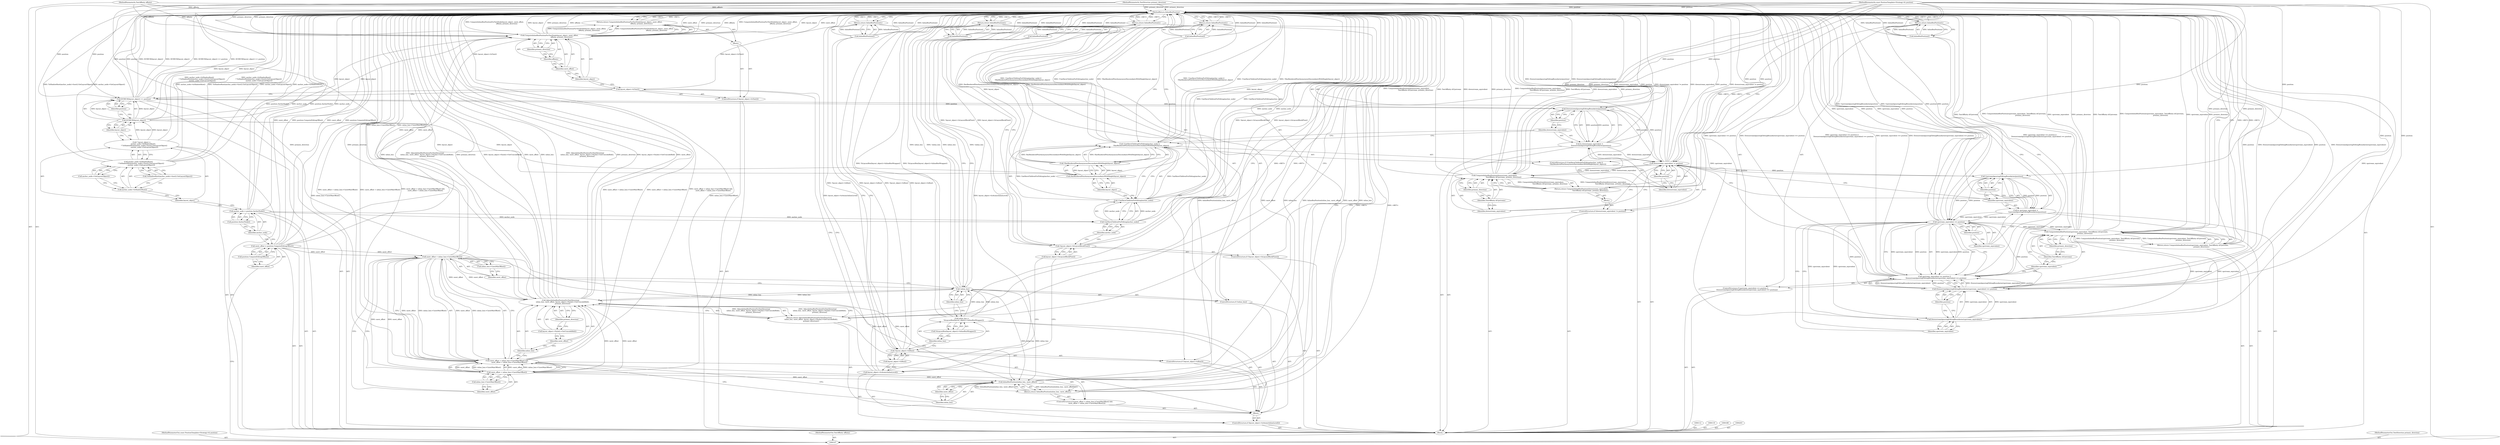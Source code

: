 digraph "0_Chrome_965bbf35c6645b47427b236cf49d696faf7d306a" {
"1000224" [label="(MethodReturn,InlineBoxPosition)"];
"1000125" [label="(Call,anchor_node->GetLayoutObject())"];
"1000126" [label="(Call,DCHECK(layout_object) << position)"];
"1000127" [label="(Call,DCHECK(layout_object))"];
"1000129" [label="(Identifier,position)"];
"1000128" [label="(Identifier,layout_object)"];
"1000130" [label="(ControlStructure,if (layout_object->IsText()))"];
"1000132" [label="(Block,)"];
"1000131" [label="(Call,layout_object->IsText())"];
"1000134" [label="(Call,ComputeInlineBoxPositionForTextNode(layout_object, caret_offset,\n                                                affinity, primary_direction))"];
"1000133" [label="(Return,return ComputeInlineBoxPositionForTextNode(layout_object, caret_offset,\n                                                affinity, primary_direction);)"];
"1000135" [label="(Identifier,layout_object)"];
"1000136" [label="(Identifier,caret_offset)"];
"1000137" [label="(Identifier,affinity)"];
"1000138" [label="(Identifier,primary_direction)"];
"1000139" [label="(ControlStructure,if (layout_object->IsAtomicInlineLevel()))"];
"1000141" [label="(Block,)"];
"1000140" [label="(Call,layout_object->IsAtomicInlineLevel())"];
"1000108" [label="(MethodParameterIn,const PositionTemplate<Strategy>& position)"];
"1000366" [label="(MethodParameterOut,const PositionTemplate<Strategy>& position)"];
"1000142" [label="(ControlStructure,if (!layout_object->IsBox()))"];
"1000143" [label="(Call,!layout_object->IsBox())"];
"1000144" [label="(Call,layout_object->IsBox())"];
"1000146" [label="(Call,InlineBoxPosition())"];
"1000145" [label="(Return,return InlineBoxPosition();)"];
"1000147" [label="(Call,inline_box =\n        ToLayoutBox(layout_object)->InlineBoxWrapper())"];
"1000148" [label="(Identifier,inline_box)"];
"1000149" [label="(Call,ToLayoutBox(layout_object)->InlineBoxWrapper())"];
"1000150" [label="(ControlStructure,if (!inline_box))"];
"1000151" [label="(Call,!inline_box)"];
"1000152" [label="(Identifier,inline_box)"];
"1000154" [label="(Call,InlineBoxPosition())"];
"1000153" [label="(Return,return InlineBoxPosition();)"];
"1000159" [label="(Call,inline_box->CaretMinOffset())"];
"1000155" [label="(ControlStructure,if ((caret_offset > inline_box->CaretMinOffset() &&\n         caret_offset < inline_box->CaretMaxOffset())))"];
"1000156" [label="(Call,caret_offset > inline_box->CaretMinOffset() &&\n         caret_offset < inline_box->CaretMaxOffset())"];
"1000157" [label="(Call,caret_offset > inline_box->CaretMinOffset())"];
"1000158" [label="(Identifier,caret_offset)"];
"1000162" [label="(Call,inline_box->CaretMaxOffset())"];
"1000160" [label="(Call,caret_offset < inline_box->CaretMaxOffset())"];
"1000161" [label="(Identifier,caret_offset)"];
"1000164" [label="(Call,InlineBoxPosition(inline_box, caret_offset))"];
"1000165" [label="(Identifier,inline_box)"];
"1000166" [label="(Identifier,caret_offset)"];
"1000163" [label="(Return,return InlineBoxPosition(inline_box, caret_offset);)"];
"1000109" [label="(MethodParameterIn,TextAffinity affinity)"];
"1000367" [label="(MethodParameterOut,TextAffinity affinity)"];
"1000168" [label="(Call,AdjustInlineBoxPositionForTextDirection(\n        inline_box, caret_offset, layout_object->Style()->GetUnicodeBidi(),\n        primary_direction))"];
"1000167" [label="(Return,return AdjustInlineBoxPositionForTextDirection(\n        inline_box, caret_offset, layout_object->Style()->GetUnicodeBidi(),\n        primary_direction);)"];
"1000170" [label="(Identifier,caret_offset)"];
"1000171" [label="(Call,layout_object->Style()->GetUnicodeBidi())"];
"1000169" [label="(Identifier,inline_box)"];
"1000172" [label="(Identifier,primary_direction)"];
"1000173" [label="(ControlStructure,if (!layout_object->IsLayoutBlockFlow()))"];
"1000174" [label="(Call,!layout_object->IsLayoutBlockFlow())"];
"1000175" [label="(Call,layout_object->IsLayoutBlockFlow())"];
"1000177" [label="(Call,InlineBoxPosition())"];
"1000176" [label="(Return,return InlineBoxPosition();)"];
"1000178" [label="(ControlStructure,if (!CanHaveChildrenForEditing(anchor_node) ||\n      !HasRenderedNonAnonymousDescendantsWithHeight(layout_object)))"];
"1000182" [label="(Identifier,anchor_node)"];
"1000179" [label="(Call,!CanHaveChildrenForEditing(anchor_node) ||\n      !HasRenderedNonAnonymousDescendantsWithHeight(layout_object))"];
"1000180" [label="(Call,!CanHaveChildrenForEditing(anchor_node))"];
"1000181" [label="(Call,CanHaveChildrenForEditing(anchor_node))"];
"1000185" [label="(Identifier,layout_object)"];
"1000183" [label="(Call,!HasRenderedNonAnonymousDescendantsWithHeight(layout_object))"];
"1000184" [label="(Call,HasRenderedNonAnonymousDescendantsWithHeight(layout_object))"];
"1000111" [label="(Block,)"];
"1000110" [label="(MethodParameterIn,TextDirection primary_direction)"];
"1000368" [label="(MethodParameterOut,TextDirection primary_direction)"];
"1000187" [label="(Call,InlineBoxPosition())"];
"1000186" [label="(Return,return InlineBoxPosition();)"];
"1000189" [label="(Call,& downstream_equivalent =\n      DownstreamIgnoringEditingBoundaries(position))"];
"1000190" [label="(Identifier,downstream_equivalent)"];
"1000192" [label="(Identifier,position)"];
"1000191" [label="(Call,DownstreamIgnoringEditingBoundaries(position))"];
"1000193" [label="(ControlStructure,if (downstream_equivalent != position))"];
"1000196" [label="(Identifier,position)"];
"1000197" [label="(Block,)"];
"1000194" [label="(Call,downstream_equivalent != position)"];
"1000195" [label="(Identifier,downstream_equivalent)"];
"1000199" [label="(Call,ComputeInlineBoxPosition(downstream_equivalent,\n                                    TextAffinity::kUpstream, primary_direction))"];
"1000200" [label="(Identifier,downstream_equivalent)"];
"1000198" [label="(Return,return ComputeInlineBoxPosition(downstream_equivalent,\n                                    TextAffinity::kUpstream, primary_direction);)"];
"1000115" [label="(Call,position.ComputeEditingOffset())"];
"1000113" [label="(Call,caret_offset = position.ComputeEditingOffset())"];
"1000114" [label="(Identifier,caret_offset)"];
"1000201" [label="(Identifier,TextAffinity::kUpstream)"];
"1000202" [label="(Identifier,primary_direction)"];
"1000204" [label="(Call,& upstream_equivalent =\n      UpstreamIgnoringEditingBoundaries(position))"];
"1000205" [label="(Identifier,upstream_equivalent)"];
"1000207" [label="(Identifier,position)"];
"1000206" [label="(Call,UpstreamIgnoringEditingBoundaries(position))"];
"1000208" [label="(ControlStructure,if (upstream_equivalent == position ||\n      DownstreamIgnoringEditingBoundaries(upstream_equivalent) == position))"];
"1000212" [label="(Identifier,position)"];
"1000209" [label="(Call,upstream_equivalent == position ||\n      DownstreamIgnoringEditingBoundaries(upstream_equivalent) == position)"];
"1000210" [label="(Call,upstream_equivalent == position)"];
"1000211" [label="(Identifier,upstream_equivalent)"];
"1000215" [label="(Identifier,upstream_equivalent)"];
"1000213" [label="(Call,DownstreamIgnoringEditingBoundaries(upstream_equivalent) == position)"];
"1000214" [label="(Call,DownstreamIgnoringEditingBoundaries(upstream_equivalent))"];
"1000216" [label="(Identifier,position)"];
"1000218" [label="(Call,InlineBoxPosition())"];
"1000217" [label="(Return,return InlineBoxPosition();)"];
"1000219" [label="(Return,return ComputeInlineBoxPosition(upstream_equivalent, TextAffinity::kUpstream,\n                                  primary_direction);)"];
"1000221" [label="(Identifier,upstream_equivalent)"];
"1000222" [label="(Identifier,TextAffinity::kUpstream)"];
"1000220" [label="(Call,ComputeInlineBoxPosition(upstream_equivalent, TextAffinity::kUpstream,\n                                  primary_direction))"];
"1000223" [label="(Identifier,primary_direction)"];
"1000116" [label="(Call,anchor_node = position.AnchorNode())"];
"1000117" [label="(Identifier,anchor_node)"];
"1000118" [label="(Call,position.AnchorNode())"];
"1000120" [label="(Call,* layout_object =\n      anchor_node->IsShadowRoot()\n          ? ToShadowRoot(anchor_node)->host().GetLayoutObject()\n          : anchor_node->GetLayoutObject())"];
"1000121" [label="(Identifier,layout_object)"];
"1000122" [label="(Call,anchor_node->IsShadowRoot()\n          ? ToShadowRoot(anchor_node)->host().GetLayoutObject()\n          : anchor_node->GetLayoutObject())"];
"1000123" [label="(Call,anchor_node->IsShadowRoot())"];
"1000124" [label="(Call,ToShadowRoot(anchor_node)->host().GetLayoutObject())"];
"1000224" -> "1000107"  [label="AST: "];
"1000224" -> "1000133"  [label="CFG: "];
"1000224" -> "1000145"  [label="CFG: "];
"1000224" -> "1000153"  [label="CFG: "];
"1000224" -> "1000163"  [label="CFG: "];
"1000224" -> "1000167"  [label="CFG: "];
"1000224" -> "1000176"  [label="CFG: "];
"1000224" -> "1000186"  [label="CFG: "];
"1000224" -> "1000198"  [label="CFG: "];
"1000224" -> "1000217"  [label="CFG: "];
"1000224" -> "1000219"  [label="CFG: "];
"1000153" -> "1000224"  [label="DDG: <RET>"];
"1000198" -> "1000224"  [label="DDG: <RET>"];
"1000133" -> "1000224"  [label="DDG: <RET>"];
"1000217" -> "1000224"  [label="DDG: <RET>"];
"1000186" -> "1000224"  [label="DDG: <RET>"];
"1000184" -> "1000224"  [label="DDG: layout_object"];
"1000168" -> "1000224"  [label="DDG: inline_box"];
"1000168" -> "1000224"  [label="DDG: AdjustInlineBoxPositionForTextDirection(\n        inline_box, caret_offset, layout_object->Style()->GetUnicodeBidi(),\n        primary_direction)"];
"1000168" -> "1000224"  [label="DDG: primary_direction"];
"1000168" -> "1000224"  [label="DDG: layout_object->Style()->GetUnicodeBidi()"];
"1000168" -> "1000224"  [label="DDG: caret_offset"];
"1000179" -> "1000224"  [label="DDG: !CanHaveChildrenForEditing(anchor_node) ||\n      !HasRenderedNonAnonymousDescendantsWithHeight(layout_object)"];
"1000179" -> "1000224"  [label="DDG: !CanHaveChildrenForEditing(anchor_node)"];
"1000179" -> "1000224"  [label="DDG: !HasRenderedNonAnonymousDescendantsWithHeight(layout_object)"];
"1000180" -> "1000224"  [label="DDG: CanHaveChildrenForEditing(anchor_node)"];
"1000126" -> "1000224"  [label="DDG: DCHECK(layout_object)"];
"1000126" -> "1000224"  [label="DDG: DCHECK(layout_object) << position"];
"1000126" -> "1000224"  [label="DDG: position"];
"1000116" -> "1000224"  [label="DDG: position.AnchorNode()"];
"1000116" -> "1000224"  [label="DDG: anchor_node"];
"1000199" -> "1000224"  [label="DDG: ComputeInlineBoxPosition(downstream_equivalent,\n                                    TextAffinity::kUpstream, primary_direction)"];
"1000199" -> "1000224"  [label="DDG: TextAffinity::kUpstream"];
"1000199" -> "1000224"  [label="DDG: downstream_equivalent"];
"1000199" -> "1000224"  [label="DDG: primary_direction"];
"1000181" -> "1000224"  [label="DDG: anchor_node"];
"1000157" -> "1000224"  [label="DDG: inline_box->CaretMinOffset()"];
"1000164" -> "1000224"  [label="DDG: InlineBoxPosition(inline_box, caret_offset)"];
"1000164" -> "1000224"  [label="DDG: caret_offset"];
"1000164" -> "1000224"  [label="DDG: inline_box"];
"1000187" -> "1000224"  [label="DDG: InlineBoxPosition()"];
"1000220" -> "1000224"  [label="DDG: upstream_equivalent"];
"1000220" -> "1000224"  [label="DDG: primary_direction"];
"1000220" -> "1000224"  [label="DDG: TextAffinity::kUpstream"];
"1000220" -> "1000224"  [label="DDG: ComputeInlineBoxPosition(upstream_equivalent, TextAffinity::kUpstream,\n                                  primary_direction)"];
"1000122" -> "1000224"  [label="DDG: anchor_node->GetLayoutObject()"];
"1000122" -> "1000224"  [label="DDG: anchor_node->IsShadowRoot()"];
"1000122" -> "1000224"  [label="DDG: ToShadowRoot(anchor_node)->host().GetLayoutObject()"];
"1000194" -> "1000224"  [label="DDG: downstream_equivalent != position"];
"1000194" -> "1000224"  [label="DDG: downstream_equivalent"];
"1000194" -> "1000224"  [label="DDG: position"];
"1000108" -> "1000224"  [label="DDG: position"];
"1000209" -> "1000224"  [label="DDG: upstream_equivalent == position ||\n      DownstreamIgnoringEditingBoundaries(upstream_equivalent) == position"];
"1000209" -> "1000224"  [label="DDG: upstream_equivalent == position"];
"1000209" -> "1000224"  [label="DDG: DownstreamIgnoringEditingBoundaries(upstream_equivalent) == position"];
"1000151" -> "1000224"  [label="DDG: !inline_box"];
"1000151" -> "1000224"  [label="DDG: inline_box"];
"1000213" -> "1000224"  [label="DDG: position"];
"1000213" -> "1000224"  [label="DDG: DownstreamIgnoringEditingBoundaries(upstream_equivalent)"];
"1000156" -> "1000224"  [label="DDG: caret_offset > inline_box->CaretMinOffset()"];
"1000156" -> "1000224"  [label="DDG: caret_offset < inline_box->CaretMaxOffset()"];
"1000156" -> "1000224"  [label="DDG: caret_offset > inline_box->CaretMinOffset() &&\n         caret_offset < inline_box->CaretMaxOffset()"];
"1000113" -> "1000224"  [label="DDG: caret_offset"];
"1000113" -> "1000224"  [label="DDG: position.ComputeEditingOffset()"];
"1000204" -> "1000224"  [label="DDG: UpstreamIgnoringEditingBoundaries(position)"];
"1000140" -> "1000224"  [label="DDG: layout_object->IsAtomicInlineLevel()"];
"1000183" -> "1000224"  [label="DDG: HasRenderedNonAnonymousDescendantsWithHeight(layout_object)"];
"1000143" -> "1000224"  [label="DDG: layout_object->IsBox()"];
"1000143" -> "1000224"  [label="DDG: !layout_object->IsBox()"];
"1000134" -> "1000224"  [label="DDG: ComputeInlineBoxPositionForTextNode(layout_object, caret_offset,\n                                                affinity, primary_direction)"];
"1000134" -> "1000224"  [label="DDG: layout_object"];
"1000134" -> "1000224"  [label="DDG: caret_offset"];
"1000134" -> "1000224"  [label="DDG: primary_direction"];
"1000134" -> "1000224"  [label="DDG: affinity"];
"1000189" -> "1000224"  [label="DDG: DownstreamIgnoringEditingBoundaries(position)"];
"1000218" -> "1000224"  [label="DDG: InlineBoxPosition()"];
"1000147" -> "1000224"  [label="DDG: ToLayoutBox(layout_object)->InlineBoxWrapper()"];
"1000210" -> "1000224"  [label="DDG: position"];
"1000210" -> "1000224"  [label="DDG: upstream_equivalent"];
"1000154" -> "1000224"  [label="DDG: InlineBoxPosition()"];
"1000110" -> "1000224"  [label="DDG: primary_direction"];
"1000120" -> "1000224"  [label="DDG: anchor_node->IsShadowRoot()\n          ? ToShadowRoot(anchor_node)->host().GetLayoutObject()\n          : anchor_node->GetLayoutObject()"];
"1000214" -> "1000224"  [label="DDG: upstream_equivalent"];
"1000177" -> "1000224"  [label="DDG: InlineBoxPosition()"];
"1000127" -> "1000224"  [label="DDG: layout_object"];
"1000160" -> "1000224"  [label="DDG: inline_box->CaretMaxOffset()"];
"1000146" -> "1000224"  [label="DDG: InlineBoxPosition()"];
"1000174" -> "1000224"  [label="DDG: !layout_object->IsLayoutBlockFlow()"];
"1000174" -> "1000224"  [label="DDG: layout_object->IsLayoutBlockFlow()"];
"1000109" -> "1000224"  [label="DDG: affinity"];
"1000131" -> "1000224"  [label="DDG: layout_object->IsText()"];
"1000145" -> "1000224"  [label="DDG: <RET>"];
"1000219" -> "1000224"  [label="DDG: <RET>"];
"1000163" -> "1000224"  [label="DDG: <RET>"];
"1000176" -> "1000224"  [label="DDG: <RET>"];
"1000167" -> "1000224"  [label="DDG: <RET>"];
"1000125" -> "1000122"  [label="AST: "];
"1000125" -> "1000123"  [label="CFG: "];
"1000122" -> "1000125"  [label="CFG: "];
"1000126" -> "1000111"  [label="AST: "];
"1000126" -> "1000129"  [label="CFG: "];
"1000127" -> "1000126"  [label="AST: "];
"1000129" -> "1000126"  [label="AST: "];
"1000131" -> "1000126"  [label="CFG: "];
"1000126" -> "1000224"  [label="DDG: DCHECK(layout_object)"];
"1000126" -> "1000224"  [label="DDG: DCHECK(layout_object) << position"];
"1000126" -> "1000224"  [label="DDG: position"];
"1000127" -> "1000126"  [label="DDG: layout_object"];
"1000108" -> "1000126"  [label="DDG: position"];
"1000126" -> "1000191"  [label="DDG: position"];
"1000127" -> "1000126"  [label="AST: "];
"1000127" -> "1000128"  [label="CFG: "];
"1000128" -> "1000127"  [label="AST: "];
"1000129" -> "1000127"  [label="CFG: "];
"1000127" -> "1000224"  [label="DDG: layout_object"];
"1000127" -> "1000126"  [label="DDG: layout_object"];
"1000120" -> "1000127"  [label="DDG: layout_object"];
"1000127" -> "1000134"  [label="DDG: layout_object"];
"1000127" -> "1000184"  [label="DDG: layout_object"];
"1000129" -> "1000126"  [label="AST: "];
"1000129" -> "1000127"  [label="CFG: "];
"1000126" -> "1000129"  [label="CFG: "];
"1000128" -> "1000127"  [label="AST: "];
"1000128" -> "1000120"  [label="CFG: "];
"1000127" -> "1000128"  [label="CFG: "];
"1000130" -> "1000111"  [label="AST: "];
"1000131" -> "1000130"  [label="AST: "];
"1000132" -> "1000130"  [label="AST: "];
"1000132" -> "1000130"  [label="AST: "];
"1000133" -> "1000132"  [label="AST: "];
"1000131" -> "1000130"  [label="AST: "];
"1000131" -> "1000126"  [label="CFG: "];
"1000135" -> "1000131"  [label="CFG: "];
"1000140" -> "1000131"  [label="CFG: "];
"1000131" -> "1000224"  [label="DDG: layout_object->IsText()"];
"1000134" -> "1000133"  [label="AST: "];
"1000134" -> "1000138"  [label="CFG: "];
"1000135" -> "1000134"  [label="AST: "];
"1000136" -> "1000134"  [label="AST: "];
"1000137" -> "1000134"  [label="AST: "];
"1000138" -> "1000134"  [label="AST: "];
"1000133" -> "1000134"  [label="CFG: "];
"1000134" -> "1000224"  [label="DDG: ComputeInlineBoxPositionForTextNode(layout_object, caret_offset,\n                                                affinity, primary_direction)"];
"1000134" -> "1000224"  [label="DDG: layout_object"];
"1000134" -> "1000224"  [label="DDG: caret_offset"];
"1000134" -> "1000224"  [label="DDG: primary_direction"];
"1000134" -> "1000224"  [label="DDG: affinity"];
"1000134" -> "1000133"  [label="DDG: ComputeInlineBoxPositionForTextNode(layout_object, caret_offset,\n                                                affinity, primary_direction)"];
"1000127" -> "1000134"  [label="DDG: layout_object"];
"1000113" -> "1000134"  [label="DDG: caret_offset"];
"1000109" -> "1000134"  [label="DDG: affinity"];
"1000110" -> "1000134"  [label="DDG: primary_direction"];
"1000133" -> "1000132"  [label="AST: "];
"1000133" -> "1000134"  [label="CFG: "];
"1000134" -> "1000133"  [label="AST: "];
"1000224" -> "1000133"  [label="CFG: "];
"1000133" -> "1000224"  [label="DDG: <RET>"];
"1000134" -> "1000133"  [label="DDG: ComputeInlineBoxPositionForTextNode(layout_object, caret_offset,\n                                                affinity, primary_direction)"];
"1000135" -> "1000134"  [label="AST: "];
"1000135" -> "1000131"  [label="CFG: "];
"1000136" -> "1000135"  [label="CFG: "];
"1000136" -> "1000134"  [label="AST: "];
"1000136" -> "1000135"  [label="CFG: "];
"1000137" -> "1000136"  [label="CFG: "];
"1000137" -> "1000134"  [label="AST: "];
"1000137" -> "1000136"  [label="CFG: "];
"1000138" -> "1000137"  [label="CFG: "];
"1000138" -> "1000134"  [label="AST: "];
"1000138" -> "1000137"  [label="CFG: "];
"1000134" -> "1000138"  [label="CFG: "];
"1000139" -> "1000111"  [label="AST: "];
"1000140" -> "1000139"  [label="AST: "];
"1000141" -> "1000139"  [label="AST: "];
"1000141" -> "1000139"  [label="AST: "];
"1000142" -> "1000141"  [label="AST: "];
"1000147" -> "1000141"  [label="AST: "];
"1000150" -> "1000141"  [label="AST: "];
"1000155" -> "1000141"  [label="AST: "];
"1000167" -> "1000141"  [label="AST: "];
"1000140" -> "1000139"  [label="AST: "];
"1000140" -> "1000131"  [label="CFG: "];
"1000144" -> "1000140"  [label="CFG: "];
"1000175" -> "1000140"  [label="CFG: "];
"1000140" -> "1000224"  [label="DDG: layout_object->IsAtomicInlineLevel()"];
"1000108" -> "1000107"  [label="AST: "];
"1000108" -> "1000224"  [label="DDG: position"];
"1000108" -> "1000126"  [label="DDG: position"];
"1000108" -> "1000191"  [label="DDG: position"];
"1000108" -> "1000194"  [label="DDG: position"];
"1000108" -> "1000206"  [label="DDG: position"];
"1000108" -> "1000210"  [label="DDG: position"];
"1000108" -> "1000213"  [label="DDG: position"];
"1000366" -> "1000107"  [label="AST: "];
"1000142" -> "1000141"  [label="AST: "];
"1000143" -> "1000142"  [label="AST: "];
"1000145" -> "1000142"  [label="AST: "];
"1000143" -> "1000142"  [label="AST: "];
"1000143" -> "1000144"  [label="CFG: "];
"1000144" -> "1000143"  [label="AST: "];
"1000146" -> "1000143"  [label="CFG: "];
"1000148" -> "1000143"  [label="CFG: "];
"1000143" -> "1000224"  [label="DDG: layout_object->IsBox()"];
"1000143" -> "1000224"  [label="DDG: !layout_object->IsBox()"];
"1000144" -> "1000143"  [label="AST: "];
"1000144" -> "1000140"  [label="CFG: "];
"1000143" -> "1000144"  [label="CFG: "];
"1000146" -> "1000145"  [label="AST: "];
"1000146" -> "1000143"  [label="CFG: "];
"1000145" -> "1000146"  [label="CFG: "];
"1000146" -> "1000224"  [label="DDG: InlineBoxPosition()"];
"1000146" -> "1000145"  [label="DDG: InlineBoxPosition()"];
"1000145" -> "1000142"  [label="AST: "];
"1000145" -> "1000146"  [label="CFG: "];
"1000146" -> "1000145"  [label="AST: "];
"1000224" -> "1000145"  [label="CFG: "];
"1000145" -> "1000224"  [label="DDG: <RET>"];
"1000146" -> "1000145"  [label="DDG: InlineBoxPosition()"];
"1000147" -> "1000141"  [label="AST: "];
"1000147" -> "1000149"  [label="CFG: "];
"1000148" -> "1000147"  [label="AST: "];
"1000149" -> "1000147"  [label="AST: "];
"1000152" -> "1000147"  [label="CFG: "];
"1000147" -> "1000224"  [label="DDG: ToLayoutBox(layout_object)->InlineBoxWrapper()"];
"1000147" -> "1000151"  [label="DDG: inline_box"];
"1000148" -> "1000147"  [label="AST: "];
"1000148" -> "1000143"  [label="CFG: "];
"1000149" -> "1000148"  [label="CFG: "];
"1000149" -> "1000147"  [label="AST: "];
"1000149" -> "1000148"  [label="CFG: "];
"1000147" -> "1000149"  [label="CFG: "];
"1000150" -> "1000141"  [label="AST: "];
"1000151" -> "1000150"  [label="AST: "];
"1000153" -> "1000150"  [label="AST: "];
"1000151" -> "1000150"  [label="AST: "];
"1000151" -> "1000152"  [label="CFG: "];
"1000152" -> "1000151"  [label="AST: "];
"1000154" -> "1000151"  [label="CFG: "];
"1000158" -> "1000151"  [label="CFG: "];
"1000151" -> "1000224"  [label="DDG: !inline_box"];
"1000151" -> "1000224"  [label="DDG: inline_box"];
"1000147" -> "1000151"  [label="DDG: inline_box"];
"1000151" -> "1000164"  [label="DDG: inline_box"];
"1000151" -> "1000168"  [label="DDG: inline_box"];
"1000152" -> "1000151"  [label="AST: "];
"1000152" -> "1000147"  [label="CFG: "];
"1000151" -> "1000152"  [label="CFG: "];
"1000154" -> "1000153"  [label="AST: "];
"1000154" -> "1000151"  [label="CFG: "];
"1000153" -> "1000154"  [label="CFG: "];
"1000154" -> "1000224"  [label="DDG: InlineBoxPosition()"];
"1000154" -> "1000153"  [label="DDG: InlineBoxPosition()"];
"1000153" -> "1000150"  [label="AST: "];
"1000153" -> "1000154"  [label="CFG: "];
"1000154" -> "1000153"  [label="AST: "];
"1000224" -> "1000153"  [label="CFG: "];
"1000153" -> "1000224"  [label="DDG: <RET>"];
"1000154" -> "1000153"  [label="DDG: InlineBoxPosition()"];
"1000159" -> "1000157"  [label="AST: "];
"1000159" -> "1000158"  [label="CFG: "];
"1000157" -> "1000159"  [label="CFG: "];
"1000155" -> "1000141"  [label="AST: "];
"1000156" -> "1000155"  [label="AST: "];
"1000163" -> "1000155"  [label="AST: "];
"1000156" -> "1000155"  [label="AST: "];
"1000156" -> "1000157"  [label="CFG: "];
"1000156" -> "1000160"  [label="CFG: "];
"1000157" -> "1000156"  [label="AST: "];
"1000160" -> "1000156"  [label="AST: "];
"1000165" -> "1000156"  [label="CFG: "];
"1000169" -> "1000156"  [label="CFG: "];
"1000156" -> "1000224"  [label="DDG: caret_offset > inline_box->CaretMinOffset()"];
"1000156" -> "1000224"  [label="DDG: caret_offset < inline_box->CaretMaxOffset()"];
"1000156" -> "1000224"  [label="DDG: caret_offset > inline_box->CaretMinOffset() &&\n         caret_offset < inline_box->CaretMaxOffset()"];
"1000157" -> "1000156"  [label="DDG: caret_offset"];
"1000157" -> "1000156"  [label="DDG: inline_box->CaretMinOffset()"];
"1000160" -> "1000156"  [label="DDG: caret_offset"];
"1000160" -> "1000156"  [label="DDG: inline_box->CaretMaxOffset()"];
"1000157" -> "1000156"  [label="AST: "];
"1000157" -> "1000159"  [label="CFG: "];
"1000158" -> "1000157"  [label="AST: "];
"1000159" -> "1000157"  [label="AST: "];
"1000161" -> "1000157"  [label="CFG: "];
"1000156" -> "1000157"  [label="CFG: "];
"1000157" -> "1000224"  [label="DDG: inline_box->CaretMinOffset()"];
"1000157" -> "1000156"  [label="DDG: caret_offset"];
"1000157" -> "1000156"  [label="DDG: inline_box->CaretMinOffset()"];
"1000113" -> "1000157"  [label="DDG: caret_offset"];
"1000157" -> "1000160"  [label="DDG: caret_offset"];
"1000157" -> "1000164"  [label="DDG: caret_offset"];
"1000157" -> "1000168"  [label="DDG: caret_offset"];
"1000158" -> "1000157"  [label="AST: "];
"1000158" -> "1000151"  [label="CFG: "];
"1000159" -> "1000158"  [label="CFG: "];
"1000162" -> "1000160"  [label="AST: "];
"1000162" -> "1000161"  [label="CFG: "];
"1000160" -> "1000162"  [label="CFG: "];
"1000160" -> "1000156"  [label="AST: "];
"1000160" -> "1000162"  [label="CFG: "];
"1000161" -> "1000160"  [label="AST: "];
"1000162" -> "1000160"  [label="AST: "];
"1000156" -> "1000160"  [label="CFG: "];
"1000160" -> "1000224"  [label="DDG: inline_box->CaretMaxOffset()"];
"1000160" -> "1000156"  [label="DDG: caret_offset"];
"1000160" -> "1000156"  [label="DDG: inline_box->CaretMaxOffset()"];
"1000157" -> "1000160"  [label="DDG: caret_offset"];
"1000160" -> "1000164"  [label="DDG: caret_offset"];
"1000160" -> "1000168"  [label="DDG: caret_offset"];
"1000161" -> "1000160"  [label="AST: "];
"1000161" -> "1000157"  [label="CFG: "];
"1000162" -> "1000161"  [label="CFG: "];
"1000164" -> "1000163"  [label="AST: "];
"1000164" -> "1000166"  [label="CFG: "];
"1000165" -> "1000164"  [label="AST: "];
"1000166" -> "1000164"  [label="AST: "];
"1000163" -> "1000164"  [label="CFG: "];
"1000164" -> "1000224"  [label="DDG: InlineBoxPosition(inline_box, caret_offset)"];
"1000164" -> "1000224"  [label="DDG: caret_offset"];
"1000164" -> "1000224"  [label="DDG: inline_box"];
"1000164" -> "1000163"  [label="DDG: InlineBoxPosition(inline_box, caret_offset)"];
"1000151" -> "1000164"  [label="DDG: inline_box"];
"1000157" -> "1000164"  [label="DDG: caret_offset"];
"1000160" -> "1000164"  [label="DDG: caret_offset"];
"1000165" -> "1000164"  [label="AST: "];
"1000165" -> "1000156"  [label="CFG: "];
"1000166" -> "1000165"  [label="CFG: "];
"1000166" -> "1000164"  [label="AST: "];
"1000166" -> "1000165"  [label="CFG: "];
"1000164" -> "1000166"  [label="CFG: "];
"1000163" -> "1000155"  [label="AST: "];
"1000163" -> "1000164"  [label="CFG: "];
"1000164" -> "1000163"  [label="AST: "];
"1000224" -> "1000163"  [label="CFG: "];
"1000163" -> "1000224"  [label="DDG: <RET>"];
"1000164" -> "1000163"  [label="DDG: InlineBoxPosition(inline_box, caret_offset)"];
"1000109" -> "1000107"  [label="AST: "];
"1000109" -> "1000224"  [label="DDG: affinity"];
"1000109" -> "1000134"  [label="DDG: affinity"];
"1000367" -> "1000107"  [label="AST: "];
"1000168" -> "1000167"  [label="AST: "];
"1000168" -> "1000172"  [label="CFG: "];
"1000169" -> "1000168"  [label="AST: "];
"1000170" -> "1000168"  [label="AST: "];
"1000171" -> "1000168"  [label="AST: "];
"1000172" -> "1000168"  [label="AST: "];
"1000167" -> "1000168"  [label="CFG: "];
"1000168" -> "1000224"  [label="DDG: inline_box"];
"1000168" -> "1000224"  [label="DDG: AdjustInlineBoxPositionForTextDirection(\n        inline_box, caret_offset, layout_object->Style()->GetUnicodeBidi(),\n        primary_direction)"];
"1000168" -> "1000224"  [label="DDG: primary_direction"];
"1000168" -> "1000224"  [label="DDG: layout_object->Style()->GetUnicodeBidi()"];
"1000168" -> "1000224"  [label="DDG: caret_offset"];
"1000168" -> "1000167"  [label="DDG: AdjustInlineBoxPositionForTextDirection(\n        inline_box, caret_offset, layout_object->Style()->GetUnicodeBidi(),\n        primary_direction)"];
"1000151" -> "1000168"  [label="DDG: inline_box"];
"1000157" -> "1000168"  [label="DDG: caret_offset"];
"1000160" -> "1000168"  [label="DDG: caret_offset"];
"1000110" -> "1000168"  [label="DDG: primary_direction"];
"1000167" -> "1000141"  [label="AST: "];
"1000167" -> "1000168"  [label="CFG: "];
"1000168" -> "1000167"  [label="AST: "];
"1000224" -> "1000167"  [label="CFG: "];
"1000167" -> "1000224"  [label="DDG: <RET>"];
"1000168" -> "1000167"  [label="DDG: AdjustInlineBoxPositionForTextDirection(\n        inline_box, caret_offset, layout_object->Style()->GetUnicodeBidi(),\n        primary_direction)"];
"1000170" -> "1000168"  [label="AST: "];
"1000170" -> "1000169"  [label="CFG: "];
"1000171" -> "1000170"  [label="CFG: "];
"1000171" -> "1000168"  [label="AST: "];
"1000171" -> "1000170"  [label="CFG: "];
"1000172" -> "1000171"  [label="CFG: "];
"1000169" -> "1000168"  [label="AST: "];
"1000169" -> "1000156"  [label="CFG: "];
"1000170" -> "1000169"  [label="CFG: "];
"1000172" -> "1000168"  [label="AST: "];
"1000172" -> "1000171"  [label="CFG: "];
"1000168" -> "1000172"  [label="CFG: "];
"1000173" -> "1000111"  [label="AST: "];
"1000174" -> "1000173"  [label="AST: "];
"1000176" -> "1000173"  [label="AST: "];
"1000174" -> "1000173"  [label="AST: "];
"1000174" -> "1000175"  [label="CFG: "];
"1000175" -> "1000174"  [label="AST: "];
"1000177" -> "1000174"  [label="CFG: "];
"1000182" -> "1000174"  [label="CFG: "];
"1000174" -> "1000224"  [label="DDG: !layout_object->IsLayoutBlockFlow()"];
"1000174" -> "1000224"  [label="DDG: layout_object->IsLayoutBlockFlow()"];
"1000175" -> "1000174"  [label="AST: "];
"1000175" -> "1000140"  [label="CFG: "];
"1000174" -> "1000175"  [label="CFG: "];
"1000177" -> "1000176"  [label="AST: "];
"1000177" -> "1000174"  [label="CFG: "];
"1000176" -> "1000177"  [label="CFG: "];
"1000177" -> "1000224"  [label="DDG: InlineBoxPosition()"];
"1000177" -> "1000176"  [label="DDG: InlineBoxPosition()"];
"1000176" -> "1000173"  [label="AST: "];
"1000176" -> "1000177"  [label="CFG: "];
"1000177" -> "1000176"  [label="AST: "];
"1000224" -> "1000176"  [label="CFG: "];
"1000176" -> "1000224"  [label="DDG: <RET>"];
"1000177" -> "1000176"  [label="DDG: InlineBoxPosition()"];
"1000178" -> "1000111"  [label="AST: "];
"1000179" -> "1000178"  [label="AST: "];
"1000186" -> "1000178"  [label="AST: "];
"1000182" -> "1000181"  [label="AST: "];
"1000182" -> "1000174"  [label="CFG: "];
"1000181" -> "1000182"  [label="CFG: "];
"1000179" -> "1000178"  [label="AST: "];
"1000179" -> "1000180"  [label="CFG: "];
"1000179" -> "1000183"  [label="CFG: "];
"1000180" -> "1000179"  [label="AST: "];
"1000183" -> "1000179"  [label="AST: "];
"1000187" -> "1000179"  [label="CFG: "];
"1000190" -> "1000179"  [label="CFG: "];
"1000179" -> "1000224"  [label="DDG: !CanHaveChildrenForEditing(anchor_node) ||\n      !HasRenderedNonAnonymousDescendantsWithHeight(layout_object)"];
"1000179" -> "1000224"  [label="DDG: !CanHaveChildrenForEditing(anchor_node)"];
"1000179" -> "1000224"  [label="DDG: !HasRenderedNonAnonymousDescendantsWithHeight(layout_object)"];
"1000180" -> "1000179"  [label="DDG: CanHaveChildrenForEditing(anchor_node)"];
"1000183" -> "1000179"  [label="DDG: HasRenderedNonAnonymousDescendantsWithHeight(layout_object)"];
"1000180" -> "1000179"  [label="AST: "];
"1000180" -> "1000181"  [label="CFG: "];
"1000181" -> "1000180"  [label="AST: "];
"1000185" -> "1000180"  [label="CFG: "];
"1000179" -> "1000180"  [label="CFG: "];
"1000180" -> "1000224"  [label="DDG: CanHaveChildrenForEditing(anchor_node)"];
"1000180" -> "1000179"  [label="DDG: CanHaveChildrenForEditing(anchor_node)"];
"1000181" -> "1000180"  [label="DDG: anchor_node"];
"1000181" -> "1000180"  [label="AST: "];
"1000181" -> "1000182"  [label="CFG: "];
"1000182" -> "1000181"  [label="AST: "];
"1000180" -> "1000181"  [label="CFG: "];
"1000181" -> "1000224"  [label="DDG: anchor_node"];
"1000181" -> "1000180"  [label="DDG: anchor_node"];
"1000116" -> "1000181"  [label="DDG: anchor_node"];
"1000185" -> "1000184"  [label="AST: "];
"1000185" -> "1000180"  [label="CFG: "];
"1000184" -> "1000185"  [label="CFG: "];
"1000183" -> "1000179"  [label="AST: "];
"1000183" -> "1000184"  [label="CFG: "];
"1000184" -> "1000183"  [label="AST: "];
"1000179" -> "1000183"  [label="CFG: "];
"1000183" -> "1000224"  [label="DDG: HasRenderedNonAnonymousDescendantsWithHeight(layout_object)"];
"1000183" -> "1000179"  [label="DDG: HasRenderedNonAnonymousDescendantsWithHeight(layout_object)"];
"1000184" -> "1000183"  [label="DDG: layout_object"];
"1000184" -> "1000183"  [label="AST: "];
"1000184" -> "1000185"  [label="CFG: "];
"1000185" -> "1000184"  [label="AST: "];
"1000183" -> "1000184"  [label="CFG: "];
"1000184" -> "1000224"  [label="DDG: layout_object"];
"1000184" -> "1000183"  [label="DDG: layout_object"];
"1000127" -> "1000184"  [label="DDG: layout_object"];
"1000111" -> "1000107"  [label="AST: "];
"1000112" -> "1000111"  [label="AST: "];
"1000113" -> "1000111"  [label="AST: "];
"1000116" -> "1000111"  [label="AST: "];
"1000119" -> "1000111"  [label="AST: "];
"1000120" -> "1000111"  [label="AST: "];
"1000126" -> "1000111"  [label="AST: "];
"1000130" -> "1000111"  [label="AST: "];
"1000139" -> "1000111"  [label="AST: "];
"1000173" -> "1000111"  [label="AST: "];
"1000178" -> "1000111"  [label="AST: "];
"1000188" -> "1000111"  [label="AST: "];
"1000189" -> "1000111"  [label="AST: "];
"1000193" -> "1000111"  [label="AST: "];
"1000203" -> "1000111"  [label="AST: "];
"1000204" -> "1000111"  [label="AST: "];
"1000208" -> "1000111"  [label="AST: "];
"1000219" -> "1000111"  [label="AST: "];
"1000110" -> "1000107"  [label="AST: "];
"1000110" -> "1000224"  [label="DDG: primary_direction"];
"1000110" -> "1000134"  [label="DDG: primary_direction"];
"1000110" -> "1000168"  [label="DDG: primary_direction"];
"1000110" -> "1000199"  [label="DDG: primary_direction"];
"1000110" -> "1000220"  [label="DDG: primary_direction"];
"1000368" -> "1000107"  [label="AST: "];
"1000187" -> "1000186"  [label="AST: "];
"1000187" -> "1000179"  [label="CFG: "];
"1000186" -> "1000187"  [label="CFG: "];
"1000187" -> "1000224"  [label="DDG: InlineBoxPosition()"];
"1000187" -> "1000186"  [label="DDG: InlineBoxPosition()"];
"1000186" -> "1000178"  [label="AST: "];
"1000186" -> "1000187"  [label="CFG: "];
"1000187" -> "1000186"  [label="AST: "];
"1000224" -> "1000186"  [label="CFG: "];
"1000186" -> "1000224"  [label="DDG: <RET>"];
"1000187" -> "1000186"  [label="DDG: InlineBoxPosition()"];
"1000189" -> "1000111"  [label="AST: "];
"1000189" -> "1000191"  [label="CFG: "];
"1000190" -> "1000189"  [label="AST: "];
"1000191" -> "1000189"  [label="AST: "];
"1000195" -> "1000189"  [label="CFG: "];
"1000189" -> "1000224"  [label="DDG: DownstreamIgnoringEditingBoundaries(position)"];
"1000191" -> "1000189"  [label="DDG: position"];
"1000189" -> "1000194"  [label="DDG: downstream_equivalent"];
"1000190" -> "1000189"  [label="AST: "];
"1000190" -> "1000179"  [label="CFG: "];
"1000192" -> "1000190"  [label="CFG: "];
"1000192" -> "1000191"  [label="AST: "];
"1000192" -> "1000190"  [label="CFG: "];
"1000191" -> "1000192"  [label="CFG: "];
"1000191" -> "1000189"  [label="AST: "];
"1000191" -> "1000192"  [label="CFG: "];
"1000192" -> "1000191"  [label="AST: "];
"1000189" -> "1000191"  [label="CFG: "];
"1000191" -> "1000189"  [label="DDG: position"];
"1000126" -> "1000191"  [label="DDG: position"];
"1000108" -> "1000191"  [label="DDG: position"];
"1000191" -> "1000194"  [label="DDG: position"];
"1000193" -> "1000111"  [label="AST: "];
"1000194" -> "1000193"  [label="AST: "];
"1000197" -> "1000193"  [label="AST: "];
"1000196" -> "1000194"  [label="AST: "];
"1000196" -> "1000195"  [label="CFG: "];
"1000194" -> "1000196"  [label="CFG: "];
"1000197" -> "1000193"  [label="AST: "];
"1000198" -> "1000197"  [label="AST: "];
"1000194" -> "1000193"  [label="AST: "];
"1000194" -> "1000196"  [label="CFG: "];
"1000195" -> "1000194"  [label="AST: "];
"1000196" -> "1000194"  [label="AST: "];
"1000200" -> "1000194"  [label="CFG: "];
"1000205" -> "1000194"  [label="CFG: "];
"1000194" -> "1000224"  [label="DDG: downstream_equivalent != position"];
"1000194" -> "1000224"  [label="DDG: downstream_equivalent"];
"1000194" -> "1000224"  [label="DDG: position"];
"1000189" -> "1000194"  [label="DDG: downstream_equivalent"];
"1000191" -> "1000194"  [label="DDG: position"];
"1000108" -> "1000194"  [label="DDG: position"];
"1000194" -> "1000199"  [label="DDG: downstream_equivalent"];
"1000194" -> "1000206"  [label="DDG: position"];
"1000195" -> "1000194"  [label="AST: "];
"1000195" -> "1000189"  [label="CFG: "];
"1000196" -> "1000195"  [label="CFG: "];
"1000199" -> "1000198"  [label="AST: "];
"1000199" -> "1000202"  [label="CFG: "];
"1000200" -> "1000199"  [label="AST: "];
"1000201" -> "1000199"  [label="AST: "];
"1000202" -> "1000199"  [label="AST: "];
"1000198" -> "1000199"  [label="CFG: "];
"1000199" -> "1000224"  [label="DDG: ComputeInlineBoxPosition(downstream_equivalent,\n                                    TextAffinity::kUpstream, primary_direction)"];
"1000199" -> "1000224"  [label="DDG: TextAffinity::kUpstream"];
"1000199" -> "1000224"  [label="DDG: downstream_equivalent"];
"1000199" -> "1000224"  [label="DDG: primary_direction"];
"1000199" -> "1000198"  [label="DDG: ComputeInlineBoxPosition(downstream_equivalent,\n                                    TextAffinity::kUpstream, primary_direction)"];
"1000194" -> "1000199"  [label="DDG: downstream_equivalent"];
"1000110" -> "1000199"  [label="DDG: primary_direction"];
"1000200" -> "1000199"  [label="AST: "];
"1000200" -> "1000194"  [label="CFG: "];
"1000201" -> "1000200"  [label="CFG: "];
"1000198" -> "1000197"  [label="AST: "];
"1000198" -> "1000199"  [label="CFG: "];
"1000199" -> "1000198"  [label="AST: "];
"1000224" -> "1000198"  [label="CFG: "];
"1000198" -> "1000224"  [label="DDG: <RET>"];
"1000199" -> "1000198"  [label="DDG: ComputeInlineBoxPosition(downstream_equivalent,\n                                    TextAffinity::kUpstream, primary_direction)"];
"1000115" -> "1000113"  [label="AST: "];
"1000115" -> "1000114"  [label="CFG: "];
"1000113" -> "1000115"  [label="CFG: "];
"1000113" -> "1000111"  [label="AST: "];
"1000113" -> "1000115"  [label="CFG: "];
"1000114" -> "1000113"  [label="AST: "];
"1000115" -> "1000113"  [label="AST: "];
"1000117" -> "1000113"  [label="CFG: "];
"1000113" -> "1000224"  [label="DDG: caret_offset"];
"1000113" -> "1000224"  [label="DDG: position.ComputeEditingOffset()"];
"1000113" -> "1000134"  [label="DDG: caret_offset"];
"1000113" -> "1000157"  [label="DDG: caret_offset"];
"1000114" -> "1000113"  [label="AST: "];
"1000114" -> "1000107"  [label="CFG: "];
"1000115" -> "1000114"  [label="CFG: "];
"1000201" -> "1000199"  [label="AST: "];
"1000201" -> "1000200"  [label="CFG: "];
"1000202" -> "1000201"  [label="CFG: "];
"1000202" -> "1000199"  [label="AST: "];
"1000202" -> "1000201"  [label="CFG: "];
"1000199" -> "1000202"  [label="CFG: "];
"1000204" -> "1000111"  [label="AST: "];
"1000204" -> "1000206"  [label="CFG: "];
"1000205" -> "1000204"  [label="AST: "];
"1000206" -> "1000204"  [label="AST: "];
"1000211" -> "1000204"  [label="CFG: "];
"1000204" -> "1000224"  [label="DDG: UpstreamIgnoringEditingBoundaries(position)"];
"1000206" -> "1000204"  [label="DDG: position"];
"1000204" -> "1000210"  [label="DDG: upstream_equivalent"];
"1000205" -> "1000204"  [label="AST: "];
"1000205" -> "1000194"  [label="CFG: "];
"1000207" -> "1000205"  [label="CFG: "];
"1000207" -> "1000206"  [label="AST: "];
"1000207" -> "1000205"  [label="CFG: "];
"1000206" -> "1000207"  [label="CFG: "];
"1000206" -> "1000204"  [label="AST: "];
"1000206" -> "1000207"  [label="CFG: "];
"1000207" -> "1000206"  [label="AST: "];
"1000204" -> "1000206"  [label="CFG: "];
"1000206" -> "1000204"  [label="DDG: position"];
"1000194" -> "1000206"  [label="DDG: position"];
"1000108" -> "1000206"  [label="DDG: position"];
"1000206" -> "1000210"  [label="DDG: position"];
"1000208" -> "1000111"  [label="AST: "];
"1000209" -> "1000208"  [label="AST: "];
"1000217" -> "1000208"  [label="AST: "];
"1000212" -> "1000210"  [label="AST: "];
"1000212" -> "1000211"  [label="CFG: "];
"1000210" -> "1000212"  [label="CFG: "];
"1000209" -> "1000208"  [label="AST: "];
"1000209" -> "1000210"  [label="CFG: "];
"1000209" -> "1000213"  [label="CFG: "];
"1000210" -> "1000209"  [label="AST: "];
"1000213" -> "1000209"  [label="AST: "];
"1000218" -> "1000209"  [label="CFG: "];
"1000221" -> "1000209"  [label="CFG: "];
"1000209" -> "1000224"  [label="DDG: upstream_equivalent == position ||\n      DownstreamIgnoringEditingBoundaries(upstream_equivalent) == position"];
"1000209" -> "1000224"  [label="DDG: upstream_equivalent == position"];
"1000209" -> "1000224"  [label="DDG: DownstreamIgnoringEditingBoundaries(upstream_equivalent) == position"];
"1000210" -> "1000209"  [label="DDG: upstream_equivalent"];
"1000210" -> "1000209"  [label="DDG: position"];
"1000213" -> "1000209"  [label="DDG: DownstreamIgnoringEditingBoundaries(upstream_equivalent)"];
"1000213" -> "1000209"  [label="DDG: position"];
"1000210" -> "1000209"  [label="AST: "];
"1000210" -> "1000212"  [label="CFG: "];
"1000211" -> "1000210"  [label="AST: "];
"1000212" -> "1000210"  [label="AST: "];
"1000215" -> "1000210"  [label="CFG: "];
"1000209" -> "1000210"  [label="CFG: "];
"1000210" -> "1000224"  [label="DDG: position"];
"1000210" -> "1000224"  [label="DDG: upstream_equivalent"];
"1000210" -> "1000209"  [label="DDG: upstream_equivalent"];
"1000210" -> "1000209"  [label="DDG: position"];
"1000204" -> "1000210"  [label="DDG: upstream_equivalent"];
"1000206" -> "1000210"  [label="DDG: position"];
"1000108" -> "1000210"  [label="DDG: position"];
"1000210" -> "1000214"  [label="DDG: upstream_equivalent"];
"1000210" -> "1000213"  [label="DDG: position"];
"1000210" -> "1000220"  [label="DDG: upstream_equivalent"];
"1000211" -> "1000210"  [label="AST: "];
"1000211" -> "1000204"  [label="CFG: "];
"1000212" -> "1000211"  [label="CFG: "];
"1000215" -> "1000214"  [label="AST: "];
"1000215" -> "1000210"  [label="CFG: "];
"1000214" -> "1000215"  [label="CFG: "];
"1000213" -> "1000209"  [label="AST: "];
"1000213" -> "1000216"  [label="CFG: "];
"1000214" -> "1000213"  [label="AST: "];
"1000216" -> "1000213"  [label="AST: "];
"1000209" -> "1000213"  [label="CFG: "];
"1000213" -> "1000224"  [label="DDG: position"];
"1000213" -> "1000224"  [label="DDG: DownstreamIgnoringEditingBoundaries(upstream_equivalent)"];
"1000213" -> "1000209"  [label="DDG: DownstreamIgnoringEditingBoundaries(upstream_equivalent)"];
"1000213" -> "1000209"  [label="DDG: position"];
"1000214" -> "1000213"  [label="DDG: upstream_equivalent"];
"1000210" -> "1000213"  [label="DDG: position"];
"1000108" -> "1000213"  [label="DDG: position"];
"1000214" -> "1000213"  [label="AST: "];
"1000214" -> "1000215"  [label="CFG: "];
"1000215" -> "1000214"  [label="AST: "];
"1000216" -> "1000214"  [label="CFG: "];
"1000214" -> "1000224"  [label="DDG: upstream_equivalent"];
"1000214" -> "1000213"  [label="DDG: upstream_equivalent"];
"1000210" -> "1000214"  [label="DDG: upstream_equivalent"];
"1000214" -> "1000220"  [label="DDG: upstream_equivalent"];
"1000216" -> "1000213"  [label="AST: "];
"1000216" -> "1000214"  [label="CFG: "];
"1000213" -> "1000216"  [label="CFG: "];
"1000218" -> "1000217"  [label="AST: "];
"1000218" -> "1000209"  [label="CFG: "];
"1000217" -> "1000218"  [label="CFG: "];
"1000218" -> "1000224"  [label="DDG: InlineBoxPosition()"];
"1000218" -> "1000217"  [label="DDG: InlineBoxPosition()"];
"1000217" -> "1000208"  [label="AST: "];
"1000217" -> "1000218"  [label="CFG: "];
"1000218" -> "1000217"  [label="AST: "];
"1000224" -> "1000217"  [label="CFG: "];
"1000217" -> "1000224"  [label="DDG: <RET>"];
"1000218" -> "1000217"  [label="DDG: InlineBoxPosition()"];
"1000219" -> "1000111"  [label="AST: "];
"1000219" -> "1000220"  [label="CFG: "];
"1000220" -> "1000219"  [label="AST: "];
"1000224" -> "1000219"  [label="CFG: "];
"1000219" -> "1000224"  [label="DDG: <RET>"];
"1000220" -> "1000219"  [label="DDG: ComputeInlineBoxPosition(upstream_equivalent, TextAffinity::kUpstream,\n                                  primary_direction)"];
"1000221" -> "1000220"  [label="AST: "];
"1000221" -> "1000209"  [label="CFG: "];
"1000222" -> "1000221"  [label="CFG: "];
"1000222" -> "1000220"  [label="AST: "];
"1000222" -> "1000221"  [label="CFG: "];
"1000223" -> "1000222"  [label="CFG: "];
"1000220" -> "1000219"  [label="AST: "];
"1000220" -> "1000223"  [label="CFG: "];
"1000221" -> "1000220"  [label="AST: "];
"1000222" -> "1000220"  [label="AST: "];
"1000223" -> "1000220"  [label="AST: "];
"1000219" -> "1000220"  [label="CFG: "];
"1000220" -> "1000224"  [label="DDG: upstream_equivalent"];
"1000220" -> "1000224"  [label="DDG: primary_direction"];
"1000220" -> "1000224"  [label="DDG: TextAffinity::kUpstream"];
"1000220" -> "1000224"  [label="DDG: ComputeInlineBoxPosition(upstream_equivalent, TextAffinity::kUpstream,\n                                  primary_direction)"];
"1000220" -> "1000219"  [label="DDG: ComputeInlineBoxPosition(upstream_equivalent, TextAffinity::kUpstream,\n                                  primary_direction)"];
"1000210" -> "1000220"  [label="DDG: upstream_equivalent"];
"1000214" -> "1000220"  [label="DDG: upstream_equivalent"];
"1000110" -> "1000220"  [label="DDG: primary_direction"];
"1000223" -> "1000220"  [label="AST: "];
"1000223" -> "1000222"  [label="CFG: "];
"1000220" -> "1000223"  [label="CFG: "];
"1000116" -> "1000111"  [label="AST: "];
"1000116" -> "1000118"  [label="CFG: "];
"1000117" -> "1000116"  [label="AST: "];
"1000118" -> "1000116"  [label="AST: "];
"1000121" -> "1000116"  [label="CFG: "];
"1000116" -> "1000224"  [label="DDG: position.AnchorNode()"];
"1000116" -> "1000224"  [label="DDG: anchor_node"];
"1000116" -> "1000181"  [label="DDG: anchor_node"];
"1000117" -> "1000116"  [label="AST: "];
"1000117" -> "1000113"  [label="CFG: "];
"1000118" -> "1000117"  [label="CFG: "];
"1000118" -> "1000116"  [label="AST: "];
"1000118" -> "1000117"  [label="CFG: "];
"1000116" -> "1000118"  [label="CFG: "];
"1000120" -> "1000111"  [label="AST: "];
"1000120" -> "1000122"  [label="CFG: "];
"1000121" -> "1000120"  [label="AST: "];
"1000122" -> "1000120"  [label="AST: "];
"1000128" -> "1000120"  [label="CFG: "];
"1000120" -> "1000224"  [label="DDG: anchor_node->IsShadowRoot()\n          ? ToShadowRoot(anchor_node)->host().GetLayoutObject()\n          : anchor_node->GetLayoutObject()"];
"1000120" -> "1000127"  [label="DDG: layout_object"];
"1000121" -> "1000120"  [label="AST: "];
"1000121" -> "1000116"  [label="CFG: "];
"1000123" -> "1000121"  [label="CFG: "];
"1000122" -> "1000120"  [label="AST: "];
"1000122" -> "1000124"  [label="CFG: "];
"1000122" -> "1000125"  [label="CFG: "];
"1000123" -> "1000122"  [label="AST: "];
"1000124" -> "1000122"  [label="AST: "];
"1000125" -> "1000122"  [label="AST: "];
"1000120" -> "1000122"  [label="CFG: "];
"1000122" -> "1000224"  [label="DDG: anchor_node->GetLayoutObject()"];
"1000122" -> "1000224"  [label="DDG: anchor_node->IsShadowRoot()"];
"1000122" -> "1000224"  [label="DDG: ToShadowRoot(anchor_node)->host().GetLayoutObject()"];
"1000123" -> "1000122"  [label="AST: "];
"1000123" -> "1000121"  [label="CFG: "];
"1000124" -> "1000123"  [label="CFG: "];
"1000125" -> "1000123"  [label="CFG: "];
"1000124" -> "1000122"  [label="AST: "];
"1000124" -> "1000123"  [label="CFG: "];
"1000122" -> "1000124"  [label="CFG: "];
}
